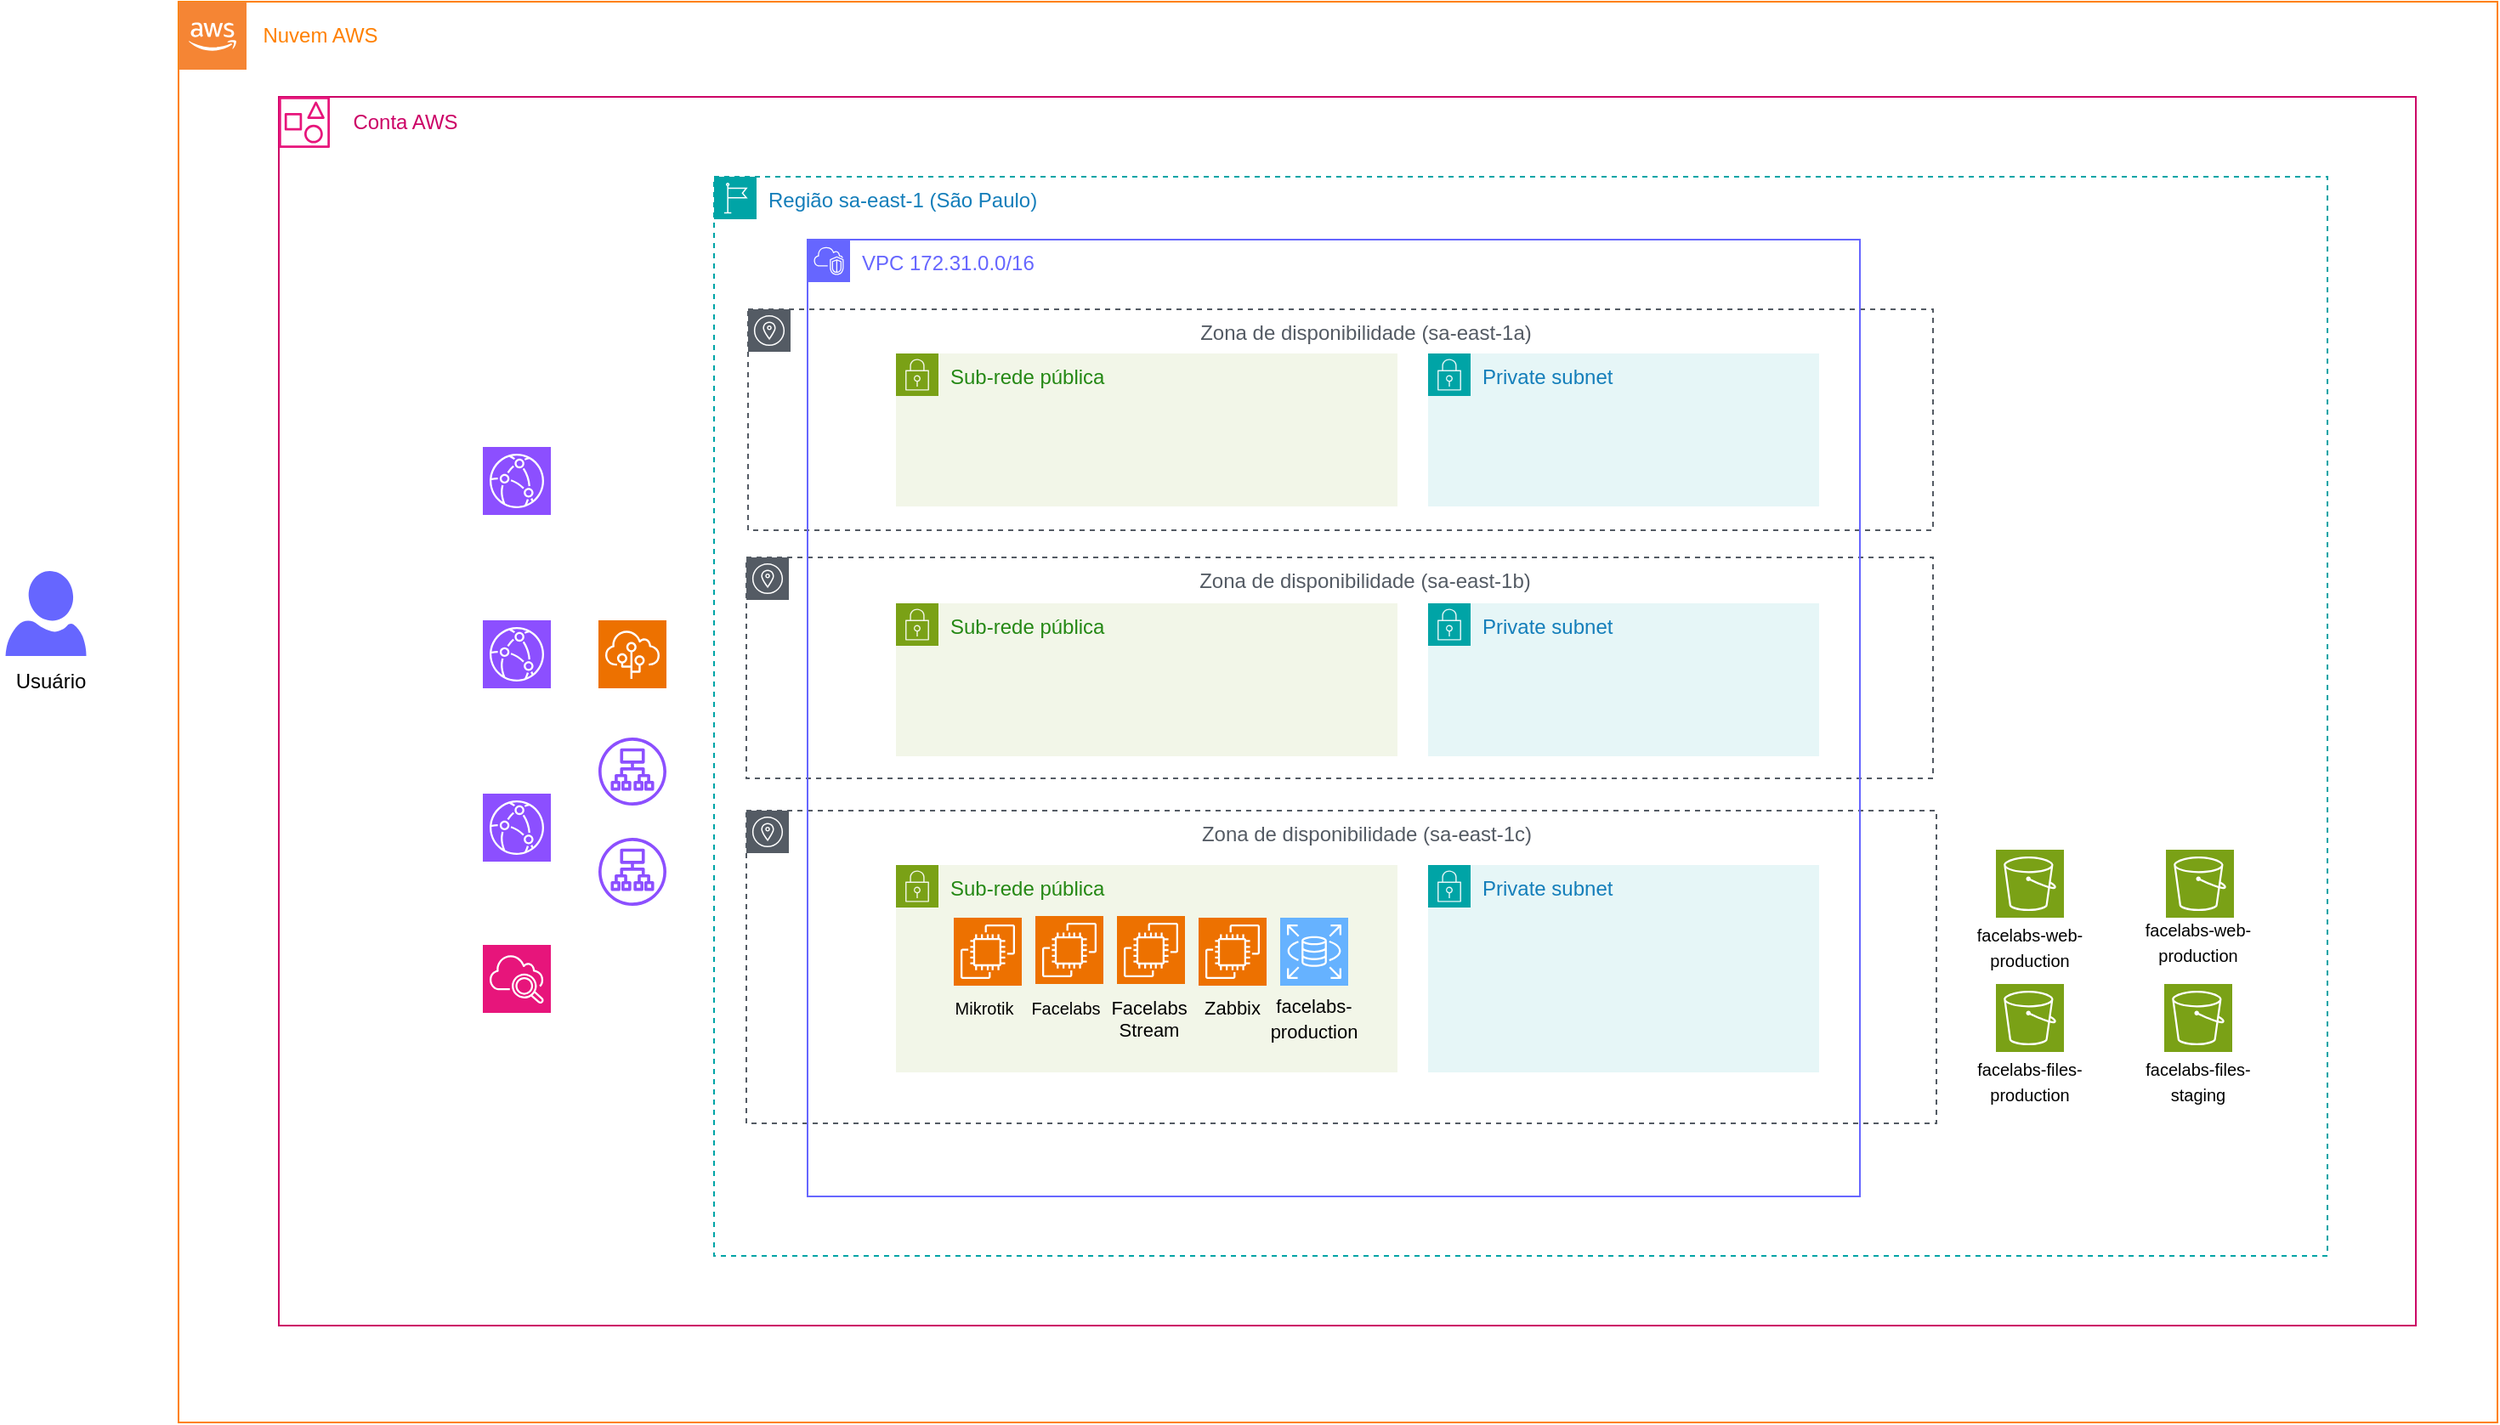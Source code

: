 <mxfile version="24.6.4" type="github">
  <diagram name="Página-1" id="gXSekL606V-6FzGcRwmA">
    <mxGraphModel dx="2393" dy="591" grid="0" gridSize="10" guides="1" tooltips="1" connect="1" arrows="1" fold="1" page="0" pageScale="1" pageWidth="827" pageHeight="1169" math="0" shadow="0">
      <root>
        <mxCell id="0" />
        <mxCell id="1" parent="0" />
        <mxCell id="Dx4xEf_XMYI6rqRvy_fV-3" value="" style="rounded=0;whiteSpace=wrap;html=1;fillColor=none;strokeColor=#FF8000;" parent="1" vertex="1">
          <mxGeometry x="38" y="798" width="1364" height="836" as="geometry" />
        </mxCell>
        <mxCell id="Dx4xEf_XMYI6rqRvy_fV-6" value="" style="rounded=0;whiteSpace=wrap;html=1;fillColor=none;strokeColor=#CC0066;" parent="1" vertex="1">
          <mxGeometry x="97" y="854" width="1257" height="723" as="geometry" />
        </mxCell>
        <mxCell id="Dx4xEf_XMYI6rqRvy_fV-1" value="" style="outlineConnect=0;dashed=0;verticalLabelPosition=bottom;verticalAlign=top;align=center;html=1;shape=mxgraph.aws3.cloud_2;fillColor=#F58534;gradientColor=none;" parent="1" vertex="1">
          <mxGeometry x="38" y="798" width="40" height="40" as="geometry" />
        </mxCell>
        <mxCell id="Dx4xEf_XMYI6rqRvy_fV-4" value="&lt;font color=&quot;#ff8000&quot;&gt;Nuvem AWS&lt;/font&gt;" style="text;html=1;align=center;verticalAlign=middle;whiteSpace=wrap;rounded=0;" parent="1" vertex="1">
          <mxGeometry x="67" y="803" width="109" height="30" as="geometry" />
        </mxCell>
        <mxCell id="Dx4xEf_XMYI6rqRvy_fV-5" value="" style="sketch=0;outlineConnect=0;fontColor=#232F3E;gradientColor=none;fillColor=#E7157B;strokeColor=none;dashed=0;verticalLabelPosition=bottom;verticalAlign=top;align=center;html=1;fontSize=12;fontStyle=0;aspect=fixed;pointerEvents=1;shape=mxgraph.aws4.organizations_account2;" parent="1" vertex="1">
          <mxGeometry x="97" y="854" width="30" height="30" as="geometry" />
        </mxCell>
        <mxCell id="Dx4xEf_XMYI6rqRvy_fV-7" value="&lt;font color=&quot;#cc0066&quot;&gt;Conta AWS&lt;/font&gt;" style="text;html=1;align=center;verticalAlign=middle;whiteSpace=wrap;rounded=0;" parent="1" vertex="1">
          <mxGeometry x="117" y="854" width="109" height="30" as="geometry" />
        </mxCell>
        <mxCell id="Dx4xEf_XMYI6rqRvy_fV-8" value="Região sa-east-1 (São Paulo)" style="points=[[0,0],[0.25,0],[0.5,0],[0.75,0],[1,0],[1,0.25],[1,0.5],[1,0.75],[1,1],[0.75,1],[0.5,1],[0.25,1],[0,1],[0,0.75],[0,0.5],[0,0.25]];outlineConnect=0;gradientColor=none;html=1;whiteSpace=wrap;fontSize=12;fontStyle=0;container=1;pointerEvents=0;collapsible=0;recursiveResize=0;shape=mxgraph.aws4.group;grIcon=mxgraph.aws4.group_region;strokeColor=#00A4A6;fillColor=none;verticalAlign=top;align=left;spacingLeft=30;fontColor=#147EBA;dashed=1;" parent="1" vertex="1">
          <mxGeometry x="353" y="901" width="949" height="635" as="geometry" />
        </mxCell>
        <mxCell id="Dx4xEf_XMYI6rqRvy_fV-9" value="Zona de disponibilidade (sa-east-1a)" style="sketch=0;outlineConnect=0;gradientColor=none;html=1;whiteSpace=wrap;fontSize=12;fontStyle=0;shape=mxgraph.aws4.group;grIcon=mxgraph.aws4.group_availability_zone;strokeColor=#545B64;fillColor=none;verticalAlign=top;align=center;spacingLeft=30;fontColor=#545B64;dashed=1;" parent="Dx4xEf_XMYI6rqRvy_fV-8" vertex="1">
          <mxGeometry x="20" y="78" width="697" height="130" as="geometry" />
        </mxCell>
        <mxCell id="Dx4xEf_XMYI6rqRvy_fV-10" value="Zona de disponibilidade (sa-east-1b)" style="sketch=0;outlineConnect=0;gradientColor=none;html=1;whiteSpace=wrap;fontSize=12;fontStyle=0;shape=mxgraph.aws4.group;grIcon=mxgraph.aws4.group_availability_zone;strokeColor=#545B64;fillColor=none;verticalAlign=top;align=center;spacingLeft=30;fontColor=#545B64;dashed=1;" parent="Dx4xEf_XMYI6rqRvy_fV-8" vertex="1">
          <mxGeometry x="19" y="224" width="698" height="130" as="geometry" />
        </mxCell>
        <mxCell id="Dx4xEf_XMYI6rqRvy_fV-11" value="Zona de disponibilidade (sa-east-1c)" style="sketch=0;outlineConnect=0;gradientColor=none;html=1;whiteSpace=wrap;fontSize=12;fontStyle=0;shape=mxgraph.aws4.group;grIcon=mxgraph.aws4.group_availability_zone;strokeColor=#545B64;fillColor=none;verticalAlign=top;align=center;spacingLeft=30;fontColor=#545B64;dashed=1;" parent="Dx4xEf_XMYI6rqRvy_fV-8" vertex="1">
          <mxGeometry x="19" y="373" width="700" height="184" as="geometry" />
        </mxCell>
        <mxCell id="Dx4xEf_XMYI6rqRvy_fV-13" value="Private subnet" style="points=[[0,0],[0.25,0],[0.5,0],[0.75,0],[1,0],[1,0.25],[1,0.5],[1,0.75],[1,1],[0.75,1],[0.5,1],[0.25,1],[0,1],[0,0.75],[0,0.5],[0,0.25]];outlineConnect=0;gradientColor=none;html=1;whiteSpace=wrap;fontSize=12;fontStyle=0;container=1;pointerEvents=0;collapsible=0;recursiveResize=0;shape=mxgraph.aws4.group;grIcon=mxgraph.aws4.group_security_group;grStroke=0;strokeColor=#00A4A6;fillColor=#E6F6F7;verticalAlign=top;align=left;spacingLeft=30;fontColor=#147EBA;dashed=0;" parent="Dx4xEf_XMYI6rqRvy_fV-8" vertex="1">
          <mxGeometry x="420" y="104" width="230" height="90" as="geometry" />
        </mxCell>
        <mxCell id="Dx4xEf_XMYI6rqRvy_fV-15" value="Private subnet" style="points=[[0,0],[0.25,0],[0.5,0],[0.75,0],[1,0],[1,0.25],[1,0.5],[1,0.75],[1,1],[0.75,1],[0.5,1],[0.25,1],[0,1],[0,0.75],[0,0.5],[0,0.25]];outlineConnect=0;gradientColor=none;html=1;whiteSpace=wrap;fontSize=12;fontStyle=0;container=1;pointerEvents=0;collapsible=0;recursiveResize=0;shape=mxgraph.aws4.group;grIcon=mxgraph.aws4.group_security_group;grStroke=0;strokeColor=#00A4A6;fillColor=#E6F6F7;verticalAlign=top;align=left;spacingLeft=30;fontColor=#147EBA;dashed=0;" parent="Dx4xEf_XMYI6rqRvy_fV-8" vertex="1">
          <mxGeometry x="420" y="251" width="230" height="90" as="geometry" />
        </mxCell>
        <mxCell id="Dx4xEf_XMYI6rqRvy_fV-16" value="Sub-rede pública" style="points=[[0,0],[0.25,0],[0.5,0],[0.75,0],[1,0],[1,0.25],[1,0.5],[1,0.75],[1,1],[0.75,1],[0.5,1],[0.25,1],[0,1],[0,0.75],[0,0.5],[0,0.25]];outlineConnect=0;gradientColor=none;html=1;whiteSpace=wrap;fontSize=12;fontStyle=0;container=1;pointerEvents=0;collapsible=0;recursiveResize=0;shape=mxgraph.aws4.group;grIcon=mxgraph.aws4.group_security_group;grStroke=0;strokeColor=#7AA116;fillColor=#F2F6E8;verticalAlign=top;align=left;spacingLeft=30;fontColor=#248814;dashed=0;" parent="Dx4xEf_XMYI6rqRvy_fV-8" vertex="1">
          <mxGeometry x="107" y="405" width="295" height="122" as="geometry" />
        </mxCell>
        <mxCell id="Dx4xEf_XMYI6rqRvy_fV-40" value="&lt;font style=&quot;font-size: 10px;&quot;&gt;Facelabs&lt;/font&gt;" style="text;html=1;align=center;verticalAlign=middle;whiteSpace=wrap;rounded=0;" parent="Dx4xEf_XMYI6rqRvy_fV-16" vertex="1">
          <mxGeometry x="78" y="77" width="44" height="14" as="geometry" />
        </mxCell>
        <mxCell id="Dx4xEf_XMYI6rqRvy_fV-42" value="&lt;span style=&quot;font-size: 11px;&quot;&gt;Zabbix&lt;/span&gt;" style="text;html=1;align=center;verticalAlign=middle;whiteSpace=wrap;rounded=0;" parent="Dx4xEf_XMYI6rqRvy_fV-16" vertex="1">
          <mxGeometry x="176" y="77" width="44" height="14" as="geometry" />
        </mxCell>
        <mxCell id="Dx4xEf_XMYI6rqRvy_fV-19" value="" style="sketch=0;points=[[0,0,0],[0.25,0,0],[0.5,0,0],[0.75,0,0],[1,0,0],[0,1,0],[0.25,1,0],[0.5,1,0],[0.75,1,0],[1,1,0],[0,0.25,0],[0,0.5,0],[0,0.75,0],[1,0.25,0],[1,0.5,0],[1,0.75,0]];outlineConnect=0;fontColor=#232F3E;fillColor=#ED7100;strokeColor=#ffffff;dashed=0;verticalLabelPosition=bottom;verticalAlign=top;align=center;html=1;fontSize=12;fontStyle=0;aspect=fixed;shape=mxgraph.aws4.resourceIcon;resIcon=mxgraph.aws4.ec2;" parent="Dx4xEf_XMYI6rqRvy_fV-16" vertex="1">
          <mxGeometry x="82" y="30" width="40" height="40" as="geometry" />
        </mxCell>
        <mxCell id="Dx4xEf_XMYI6rqRvy_fV-20" value="" style="sketch=0;points=[[0,0,0],[0.25,0,0],[0.5,0,0],[0.75,0,0],[1,0,0],[0,1,0],[0.25,1,0],[0.5,1,0],[0.75,1,0],[1,1,0],[0,0.25,0],[0,0.5,0],[0,0.75,0],[1,0.25,0],[1,0.5,0],[1,0.75,0]];outlineConnect=0;fontColor=#232F3E;fillColor=#ED7100;strokeColor=#ffffff;dashed=0;verticalLabelPosition=bottom;verticalAlign=top;align=center;html=1;fontSize=12;fontStyle=0;aspect=fixed;shape=mxgraph.aws4.resourceIcon;resIcon=mxgraph.aws4.ec2;" parent="Dx4xEf_XMYI6rqRvy_fV-16" vertex="1">
          <mxGeometry x="130" y="30" width="40" height="40" as="geometry" />
        </mxCell>
        <mxCell id="Dx4xEf_XMYI6rqRvy_fV-24" value="&lt;font style=&quot;font-size: 10px;&quot;&gt;Mikrotik&lt;/font&gt;" style="text;html=1;align=center;verticalAlign=middle;whiteSpace=wrap;rounded=0;" parent="Dx4xEf_XMYI6rqRvy_fV-16" vertex="1">
          <mxGeometry x="30" y="77" width="44" height="14" as="geometry" />
        </mxCell>
        <mxCell id="Dx4xEf_XMYI6rqRvy_fV-17" value="Private subnet" style="points=[[0,0],[0.25,0],[0.5,0],[0.75,0],[1,0],[1,0.25],[1,0.5],[1,0.75],[1,1],[0.75,1],[0.5,1],[0.25,1],[0,1],[0,0.75],[0,0.5],[0,0.25]];outlineConnect=0;gradientColor=none;html=1;whiteSpace=wrap;fontSize=12;fontStyle=0;container=1;pointerEvents=0;collapsible=0;recursiveResize=0;shape=mxgraph.aws4.group;grIcon=mxgraph.aws4.group_security_group;grStroke=0;strokeColor=#00A4A6;fillColor=#E6F6F7;verticalAlign=top;align=left;spacingLeft=30;fontColor=#147EBA;dashed=0;" parent="Dx4xEf_XMYI6rqRvy_fV-8" vertex="1">
          <mxGeometry x="420" y="405" width="230" height="122" as="geometry" />
        </mxCell>
        <mxCell id="Dx4xEf_XMYI6rqRvy_fV-18" value="" style="sketch=0;points=[[0,0,0],[0.25,0,0],[0.5,0,0],[0.75,0,0],[1,0,0],[0,1,0],[0.25,1,0],[0.5,1,0],[0.75,1,0],[1,1,0],[0,0.25,0],[0,0.5,0],[0,0.75,0],[1,0.25,0],[1,0.5,0],[1,0.75,0]];outlineConnect=0;fontColor=#232F3E;fillColor=#ED7100;strokeColor=#ffffff;dashed=0;verticalLabelPosition=bottom;verticalAlign=top;align=center;html=1;fontSize=12;fontStyle=0;aspect=fixed;shape=mxgraph.aws4.resourceIcon;resIcon=mxgraph.aws4.ec2;" parent="Dx4xEf_XMYI6rqRvy_fV-8" vertex="1">
          <mxGeometry x="141" y="436" width="40" height="40" as="geometry" />
        </mxCell>
        <mxCell id="Dx4xEf_XMYI6rqRvy_fV-21" value="" style="sketch=0;points=[[0,0,0],[0.25,0,0],[0.5,0,0],[0.75,0,0],[1,0,0],[0,1,0],[0.25,1,0],[0.5,1,0],[0.75,1,0],[1,1,0],[0,0.25,0],[0,0.5,0],[0,0.75,0],[1,0.25,0],[1,0.5,0],[1,0.75,0]];outlineConnect=0;fontColor=#232F3E;fillColor=#ED7100;strokeColor=#ffffff;dashed=0;verticalLabelPosition=bottom;verticalAlign=top;align=center;html=1;fontSize=12;fontStyle=0;aspect=fixed;shape=mxgraph.aws4.resourceIcon;resIcon=mxgraph.aws4.ec2;" parent="Dx4xEf_XMYI6rqRvy_fV-8" vertex="1">
          <mxGeometry x="285" y="436" width="40" height="40" as="geometry" />
        </mxCell>
        <mxCell id="Dx4xEf_XMYI6rqRvy_fV-41" value="&lt;font style=&quot;font-size: 11px;&quot;&gt;Facelabs&lt;/font&gt;&lt;div style=&quot;font-size: 11px;&quot;&gt;&lt;font style=&quot;font-size: 11px;&quot;&gt;Stream&lt;/font&gt;&lt;/div&gt;" style="text;html=1;align=center;verticalAlign=middle;whiteSpace=wrap;rounded=0;" parent="Dx4xEf_XMYI6rqRvy_fV-8" vertex="1">
          <mxGeometry x="234" y="488" width="44" height="14" as="geometry" />
        </mxCell>
        <mxCell id="Dx4xEf_XMYI6rqRvy_fV-44" value="&lt;font color=&quot;#6666ff&quot;&gt;VPC 172.31.0.0/16&lt;/font&gt;" style="points=[[0,0],[0.25,0],[0.5,0],[0.75,0],[1,0],[1,0.25],[1,0.5],[1,0.75],[1,1],[0.75,1],[0.5,1],[0.25,1],[0,1],[0,0.75],[0,0.5],[0,0.25]];outlineConnect=0;gradientColor=none;html=1;whiteSpace=wrap;fontSize=12;fontStyle=0;container=1;pointerEvents=0;collapsible=0;recursiveResize=0;shape=mxgraph.aws4.group;grIcon=mxgraph.aws4.group_vpc2;strokeColor=#6666FF;fillColor=none;verticalAlign=top;align=left;spacingLeft=30;fontColor=#AAB7B8;dashed=0;" parent="Dx4xEf_XMYI6rqRvy_fV-8" vertex="1">
          <mxGeometry x="55" y="37" width="619" height="563" as="geometry" />
        </mxCell>
        <mxCell id="Dx4xEf_XMYI6rqRvy_fV-14" value="Sub-rede pública" style="points=[[0,0],[0.25,0],[0.5,0],[0.75,0],[1,0],[1,0.25],[1,0.5],[1,0.75],[1,1],[0.75,1],[0.5,1],[0.25,1],[0,1],[0,0.75],[0,0.5],[0,0.25]];outlineConnect=0;gradientColor=none;html=1;whiteSpace=wrap;fontSize=12;fontStyle=0;container=1;pointerEvents=0;collapsible=0;recursiveResize=0;shape=mxgraph.aws4.group;grIcon=mxgraph.aws4.group_security_group;grStroke=0;strokeColor=#7AA116;fillColor=#F2F6E8;verticalAlign=top;align=left;spacingLeft=30;fontColor=#248814;dashed=0;" parent="Dx4xEf_XMYI6rqRvy_fV-44" vertex="1">
          <mxGeometry x="52" y="214" width="295" height="90" as="geometry" />
        </mxCell>
        <mxCell id="Dx4xEf_XMYI6rqRvy_fV-12" value="Sub-rede pública" style="points=[[0,0],[0.25,0],[0.5,0],[0.75,0],[1,0],[1,0.25],[1,0.5],[1,0.75],[1,1],[0.75,1],[0.5,1],[0.25,1],[0,1],[0,0.75],[0,0.5],[0,0.25]];outlineConnect=0;gradientColor=none;html=1;whiteSpace=wrap;fontSize=12;fontStyle=0;container=1;pointerEvents=0;collapsible=0;recursiveResize=0;shape=mxgraph.aws4.group;grIcon=mxgraph.aws4.group_security_group;grStroke=0;strokeColor=#7AA116;fillColor=#F2F6E8;verticalAlign=top;align=left;spacingLeft=30;fontColor=#248814;dashed=0;" parent="Dx4xEf_XMYI6rqRvy_fV-44" vertex="1">
          <mxGeometry x="52" y="67" width="295" height="90" as="geometry" />
        </mxCell>
        <mxCell id="NzC5DU63O_x284sXSKjy-30" value="" style="sketch=0;points=[[0,0,0],[0.25,0,0],[0.5,0,0],[0.75,0,0],[1,0,0],[0,1,0],[0.25,1,0],[0.5,1,0],[0.75,1,0],[1,1,0],[0,0.25,0],[0,0.5,0],[0,0.75,0],[1,0.25,0],[1,0.5,0],[1,0.75,0]];outlineConnect=0;fontColor=#232F3E;fillColor=#66B2FF;strokeColor=#ffffff;dashed=0;verticalLabelPosition=bottom;verticalAlign=top;align=center;html=1;fontSize=12;fontStyle=0;aspect=fixed;shape=mxgraph.aws4.resourceIcon;resIcon=mxgraph.aws4.rds;" vertex="1" parent="Dx4xEf_XMYI6rqRvy_fV-44">
          <mxGeometry x="278" y="399" width="40" height="40" as="geometry" />
        </mxCell>
        <mxCell id="NzC5DU63O_x284sXSKjy-31" value="&lt;span style=&quot;font-size: 11px;&quot;&gt;facelabs-production&lt;/span&gt;" style="text;html=1;align=center;verticalAlign=middle;whiteSpace=wrap;rounded=0;" vertex="1" parent="Dx4xEf_XMYI6rqRvy_fV-44">
          <mxGeometry x="276" y="451" width="44" height="14" as="geometry" />
        </mxCell>
        <mxCell id="Dx4xEf_XMYI6rqRvy_fV-46" value="" style="sketch=0;points=[[0,0,0],[0.25,0,0],[0.5,0,0],[0.75,0,0],[1,0,0],[0,1,0],[0.25,1,0],[0.5,1,0],[0.75,1,0],[1,1,0],[0,0.25,0],[0,0.5,0],[0,0.75,0],[1,0.25,0],[1,0.5,0],[1,0.75,0]];outlineConnect=0;fontColor=#232F3E;fillColor=#7AA116;strokeColor=#ffffff;dashed=0;verticalLabelPosition=bottom;verticalAlign=top;align=center;html=1;fontSize=12;fontStyle=0;aspect=fixed;shape=mxgraph.aws4.resourceIcon;resIcon=mxgraph.aws4.s3;" parent="Dx4xEf_XMYI6rqRvy_fV-8" vertex="1">
          <mxGeometry x="754" y="475" width="40" height="40" as="geometry" />
        </mxCell>
        <mxCell id="Dx4xEf_XMYI6rqRvy_fV-47" value="" style="sketch=0;points=[[0,0,0],[0.25,0,0],[0.5,0,0],[0.75,0,0],[1,0,0],[0,1,0],[0.25,1,0],[0.5,1,0],[0.75,1,0],[1,1,0],[0,0.25,0],[0,0.5,0],[0,0.75,0],[1,0.25,0],[1,0.5,0],[1,0.75,0]];outlineConnect=0;fontColor=#232F3E;fillColor=#7AA116;strokeColor=#ffffff;dashed=0;verticalLabelPosition=bottom;verticalAlign=top;align=center;html=1;fontSize=12;fontStyle=0;aspect=fixed;shape=mxgraph.aws4.resourceIcon;resIcon=mxgraph.aws4.s3;" parent="Dx4xEf_XMYI6rqRvy_fV-8" vertex="1">
          <mxGeometry x="853" y="475" width="40" height="40" as="geometry" />
        </mxCell>
        <mxCell id="NzC5DU63O_x284sXSKjy-1" value="&lt;font style=&quot;font-size: 10px;&quot;&gt;facelabs-files-production&lt;/font&gt;" style="text;html=1;align=center;verticalAlign=middle;whiteSpace=wrap;rounded=0;" vertex="1" parent="Dx4xEf_XMYI6rqRvy_fV-8">
          <mxGeometry x="738" y="525" width="72" height="14" as="geometry" />
        </mxCell>
        <mxCell id="NzC5DU63O_x284sXSKjy-26" value="&lt;font style=&quot;font-size: 10px;&quot;&gt;facelabs-web-production&lt;/font&gt;" style="text;html=1;align=center;verticalAlign=middle;whiteSpace=wrap;rounded=0;" vertex="1" parent="Dx4xEf_XMYI6rqRvy_fV-8">
          <mxGeometry x="837" y="443" width="72" height="14" as="geometry" />
        </mxCell>
        <mxCell id="NzC5DU63O_x284sXSKjy-2" value="&lt;font style=&quot;font-size: 10px;&quot;&gt;facelabs-files-staging&lt;/font&gt;" style="text;html=1;align=center;verticalAlign=middle;whiteSpace=wrap;rounded=0;" vertex="1" parent="Dx4xEf_XMYI6rqRvy_fV-8">
          <mxGeometry x="837" y="525" width="72" height="14" as="geometry" />
        </mxCell>
        <mxCell id="Dx4xEf_XMYI6rqRvy_fV-43" value="" style="sketch=0;points=[[0,0,0],[0.25,0,0],[0.5,0,0],[0.75,0,0],[1,0,0],[0,1,0],[0.25,1,0],[0.5,1,0],[0.75,1,0],[1,1,0],[0,0.25,0],[0,0.5,0],[0,0.75,0],[1,0.25,0],[1,0.5,0],[1,0.75,0]];outlineConnect=0;fontColor=#232F3E;fillColor=#7AA116;strokeColor=#ffffff;dashed=0;verticalLabelPosition=bottom;verticalAlign=top;align=center;html=1;fontSize=12;fontStyle=0;aspect=fixed;shape=mxgraph.aws4.resourceIcon;resIcon=mxgraph.aws4.s3;" parent="1" vertex="1">
          <mxGeometry x="1107" y="1297" width="40" height="40" as="geometry" />
        </mxCell>
        <mxCell id="Dx4xEf_XMYI6rqRvy_fV-45" value="" style="sketch=0;points=[[0,0,0],[0.25,0,0],[0.5,0,0],[0.75,0,0],[1,0,0],[0,1,0],[0.25,1,0],[0.5,1,0],[0.75,1,0],[1,1,0],[0,0.25,0],[0,0.5,0],[0,0.75,0],[1,0.25,0],[1,0.5,0],[1,0.75,0]];outlineConnect=0;fontColor=#232F3E;fillColor=#7AA116;strokeColor=#ffffff;dashed=0;verticalLabelPosition=bottom;verticalAlign=top;align=center;html=1;fontSize=12;fontStyle=0;aspect=fixed;shape=mxgraph.aws4.resourceIcon;resIcon=mxgraph.aws4.s3;" parent="1" vertex="1">
          <mxGeometry x="1207" y="1297" width="40" height="40" as="geometry" />
        </mxCell>
        <mxCell id="NzC5DU63O_x284sXSKjy-25" value="&lt;font style=&quot;font-size: 10px;&quot;&gt;facelabs-web-production&lt;/font&gt;" style="text;html=1;align=center;verticalAlign=middle;whiteSpace=wrap;rounded=0;" vertex="1" parent="1">
          <mxGeometry x="1091" y="1347" width="72" height="14" as="geometry" />
        </mxCell>
        <mxCell id="NzC5DU63O_x284sXSKjy-33" value="" style="group" vertex="1" connectable="0" parent="1">
          <mxGeometry x="-67" y="1133" width="60" height="80" as="geometry" />
        </mxCell>
        <mxCell id="Dx4xEf_XMYI6rqRvy_fV-22" value="" style="verticalLabelPosition=bottom;html=1;verticalAlign=top;align=center;strokeColor=none;fillColor=#6666FF;shape=mxgraph.azure.user;" parent="NzC5DU63O_x284sXSKjy-33" vertex="1">
          <mxGeometry x="3.25" width="47.5" height="50" as="geometry" />
        </mxCell>
        <mxCell id="Dx4xEf_XMYI6rqRvy_fV-23" value="Usuário" style="text;html=1;align=center;verticalAlign=middle;whiteSpace=wrap;rounded=0;" parent="NzC5DU63O_x284sXSKjy-33" vertex="1">
          <mxGeometry y="50" width="60" height="30" as="geometry" />
        </mxCell>
        <mxCell id="NzC5DU63O_x284sXSKjy-34" value="" style="sketch=0;points=[[0,0,0],[0.25,0,0],[0.5,0,0],[0.75,0,0],[1,0,0],[0,1,0],[0.25,1,0],[0.5,1,0],[0.75,1,0],[1,1,0],[0,0.25,0],[0,0.5,0],[0,0.75,0],[1,0.25,0],[1,0.5,0],[1,0.75,0]];outlineConnect=0;fontColor=#232F3E;fillColor=#8C4FFF;strokeColor=#ffffff;dashed=0;verticalLabelPosition=bottom;verticalAlign=top;align=center;html=1;fontSize=12;fontStyle=0;aspect=fixed;shape=mxgraph.aws4.resourceIcon;resIcon=mxgraph.aws4.cloudfront;" vertex="1" parent="1">
          <mxGeometry x="217" y="1060" width="40" height="40" as="geometry" />
        </mxCell>
        <mxCell id="NzC5DU63O_x284sXSKjy-35" value="" style="sketch=0;points=[[0,0,0],[0.25,0,0],[0.5,0,0],[0.75,0,0],[1,0,0],[0,1,0],[0.25,1,0],[0.5,1,0],[0.75,1,0],[1,1,0],[0,0.25,0],[0,0.5,0],[0,0.75,0],[1,0.25,0],[1,0.5,0],[1,0.75,0]];outlineConnect=0;fontColor=#232F3E;fillColor=#8C4FFF;strokeColor=#ffffff;dashed=0;verticalLabelPosition=bottom;verticalAlign=top;align=center;html=1;fontSize=12;fontStyle=0;aspect=fixed;shape=mxgraph.aws4.resourceIcon;resIcon=mxgraph.aws4.cloudfront;" vertex="1" parent="1">
          <mxGeometry x="217" y="1162" width="40" height="40" as="geometry" />
        </mxCell>
        <mxCell id="NzC5DU63O_x284sXSKjy-36" value="" style="sketch=0;points=[[0,0,0],[0.25,0,0],[0.5,0,0],[0.75,0,0],[1,0,0],[0,1,0],[0.25,1,0],[0.5,1,0],[0.75,1,0],[1,1,0],[0,0.25,0],[0,0.5,0],[0,0.75,0],[1,0.25,0],[1,0.5,0],[1,0.75,0]];outlineConnect=0;fontColor=#232F3E;fillColor=#8C4FFF;strokeColor=#ffffff;dashed=0;verticalLabelPosition=bottom;verticalAlign=top;align=center;html=1;fontSize=12;fontStyle=0;aspect=fixed;shape=mxgraph.aws4.resourceIcon;resIcon=mxgraph.aws4.cloudfront;" vertex="1" parent="1">
          <mxGeometry x="217" y="1264" width="40" height="40" as="geometry" />
        </mxCell>
        <mxCell id="NzC5DU63O_x284sXSKjy-37" value="" style="sketch=0;points=[[0,0,0],[0.25,0,0],[0.5,0,0],[0.75,0,0],[1,0,0],[0,1,0],[0.25,1,0],[0.5,1,0],[0.75,1,0],[1,1,0],[0,0.25,0],[0,0.5,0],[0,0.75,0],[1,0.25,0],[1,0.5,0],[1,0.75,0]];outlineConnect=0;fontColor=#232F3E;fillColor=#ED7100;strokeColor=#ffffff;dashed=0;verticalLabelPosition=bottom;verticalAlign=top;align=center;html=1;fontSize=12;fontStyle=0;aspect=fixed;shape=mxgraph.aws4.resourceIcon;resIcon=mxgraph.aws4.elastic_beanstalk;" vertex="1" parent="1">
          <mxGeometry x="285" y="1162" width="40" height="40" as="geometry" />
        </mxCell>
        <mxCell id="NzC5DU63O_x284sXSKjy-38" value="" style="sketch=0;outlineConnect=0;fontColor=#232F3E;gradientColor=none;fillColor=#8C4FFF;strokeColor=none;dashed=0;verticalLabelPosition=bottom;verticalAlign=top;align=center;html=1;fontSize=12;fontStyle=0;aspect=fixed;pointerEvents=1;shape=mxgraph.aws4.application_load_balancer;" vertex="1" parent="1">
          <mxGeometry x="285" y="1231" width="40" height="40" as="geometry" />
        </mxCell>
        <mxCell id="NzC5DU63O_x284sXSKjy-39" value="" style="sketch=0;outlineConnect=0;fontColor=#232F3E;gradientColor=none;fillColor=#8C4FFF;strokeColor=none;dashed=0;verticalLabelPosition=bottom;verticalAlign=top;align=center;html=1;fontSize=12;fontStyle=0;aspect=fixed;pointerEvents=1;shape=mxgraph.aws4.application_load_balancer;" vertex="1" parent="1">
          <mxGeometry x="285" y="1290" width="40" height="40" as="geometry" />
        </mxCell>
        <mxCell id="NzC5DU63O_x284sXSKjy-40" value="" style="sketch=0;points=[[0,0,0],[0.25,0,0],[0.5,0,0],[0.75,0,0],[1,0,0],[0,1,0],[0.25,1,0],[0.5,1,0],[0.75,1,0],[1,1,0],[0,0.25,0],[0,0.5,0],[0,0.75,0],[1,0.25,0],[1,0.5,0],[1,0.75,0]];points=[[0,0,0],[0.25,0,0],[0.5,0,0],[0.75,0,0],[1,0,0],[0,1,0],[0.25,1,0],[0.5,1,0],[0.75,1,0],[1,1,0],[0,0.25,0],[0,0.5,0],[0,0.75,0],[1,0.25,0],[1,0.5,0],[1,0.75,0]];outlineConnect=0;fontColor=#232F3E;fillColor=#E7157B;strokeColor=#ffffff;dashed=0;verticalLabelPosition=bottom;verticalAlign=top;align=center;html=1;fontSize=12;fontStyle=0;aspect=fixed;shape=mxgraph.aws4.resourceIcon;resIcon=mxgraph.aws4.cloudwatch_2;" vertex="1" parent="1">
          <mxGeometry x="217" y="1353" width="40" height="40" as="geometry" />
        </mxCell>
      </root>
    </mxGraphModel>
  </diagram>
</mxfile>
